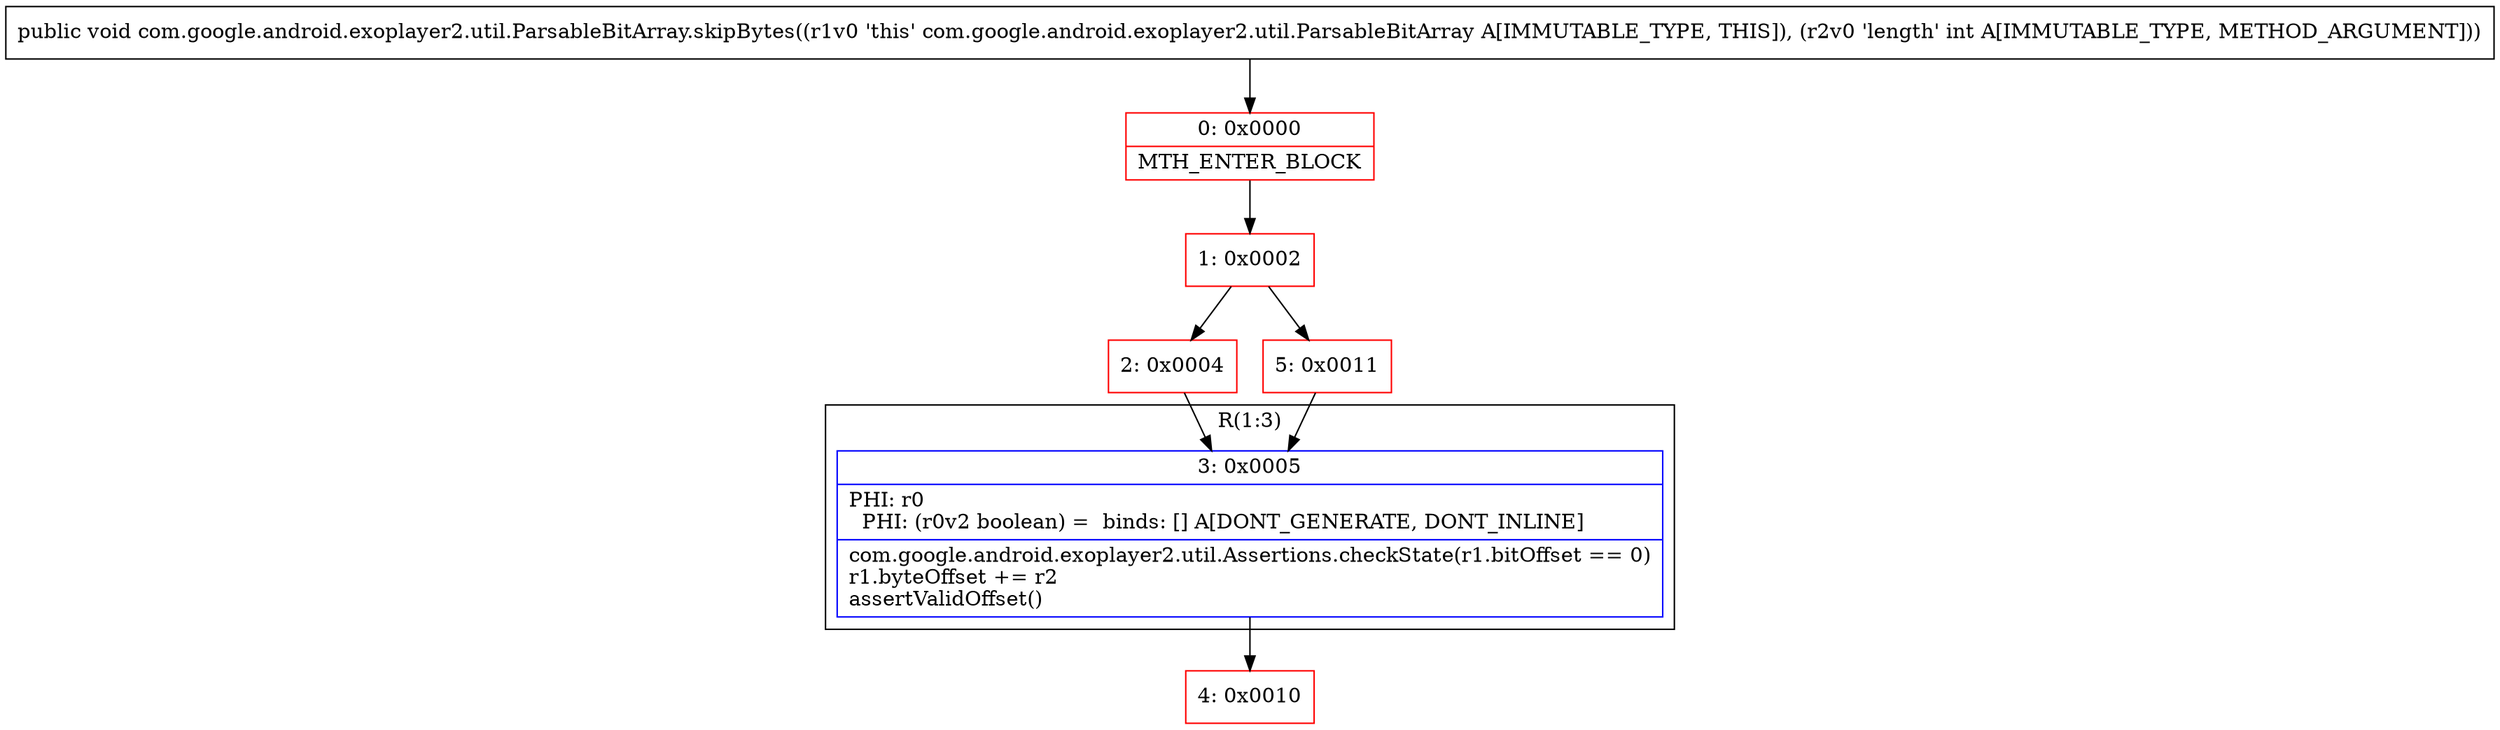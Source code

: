 digraph "CFG forcom.google.android.exoplayer2.util.ParsableBitArray.skipBytes(I)V" {
subgraph cluster_Region_74060031 {
label = "R(1:3)";
node [shape=record,color=blue];
Node_3 [shape=record,label="{3\:\ 0x0005|PHI: r0 \l  PHI: (r0v2 boolean) =  binds: [] A[DONT_GENERATE, DONT_INLINE]\l|com.google.android.exoplayer2.util.Assertions.checkState(r1.bitOffset == 0)\lr1.byteOffset += r2\lassertValidOffset()\l}"];
}
Node_0 [shape=record,color=red,label="{0\:\ 0x0000|MTH_ENTER_BLOCK\l}"];
Node_1 [shape=record,color=red,label="{1\:\ 0x0002}"];
Node_2 [shape=record,color=red,label="{2\:\ 0x0004}"];
Node_4 [shape=record,color=red,label="{4\:\ 0x0010}"];
Node_5 [shape=record,color=red,label="{5\:\ 0x0011}"];
MethodNode[shape=record,label="{public void com.google.android.exoplayer2.util.ParsableBitArray.skipBytes((r1v0 'this' com.google.android.exoplayer2.util.ParsableBitArray A[IMMUTABLE_TYPE, THIS]), (r2v0 'length' int A[IMMUTABLE_TYPE, METHOD_ARGUMENT])) }"];
MethodNode -> Node_0;
Node_3 -> Node_4;
Node_0 -> Node_1;
Node_1 -> Node_2;
Node_1 -> Node_5;
Node_2 -> Node_3;
Node_5 -> Node_3;
}

